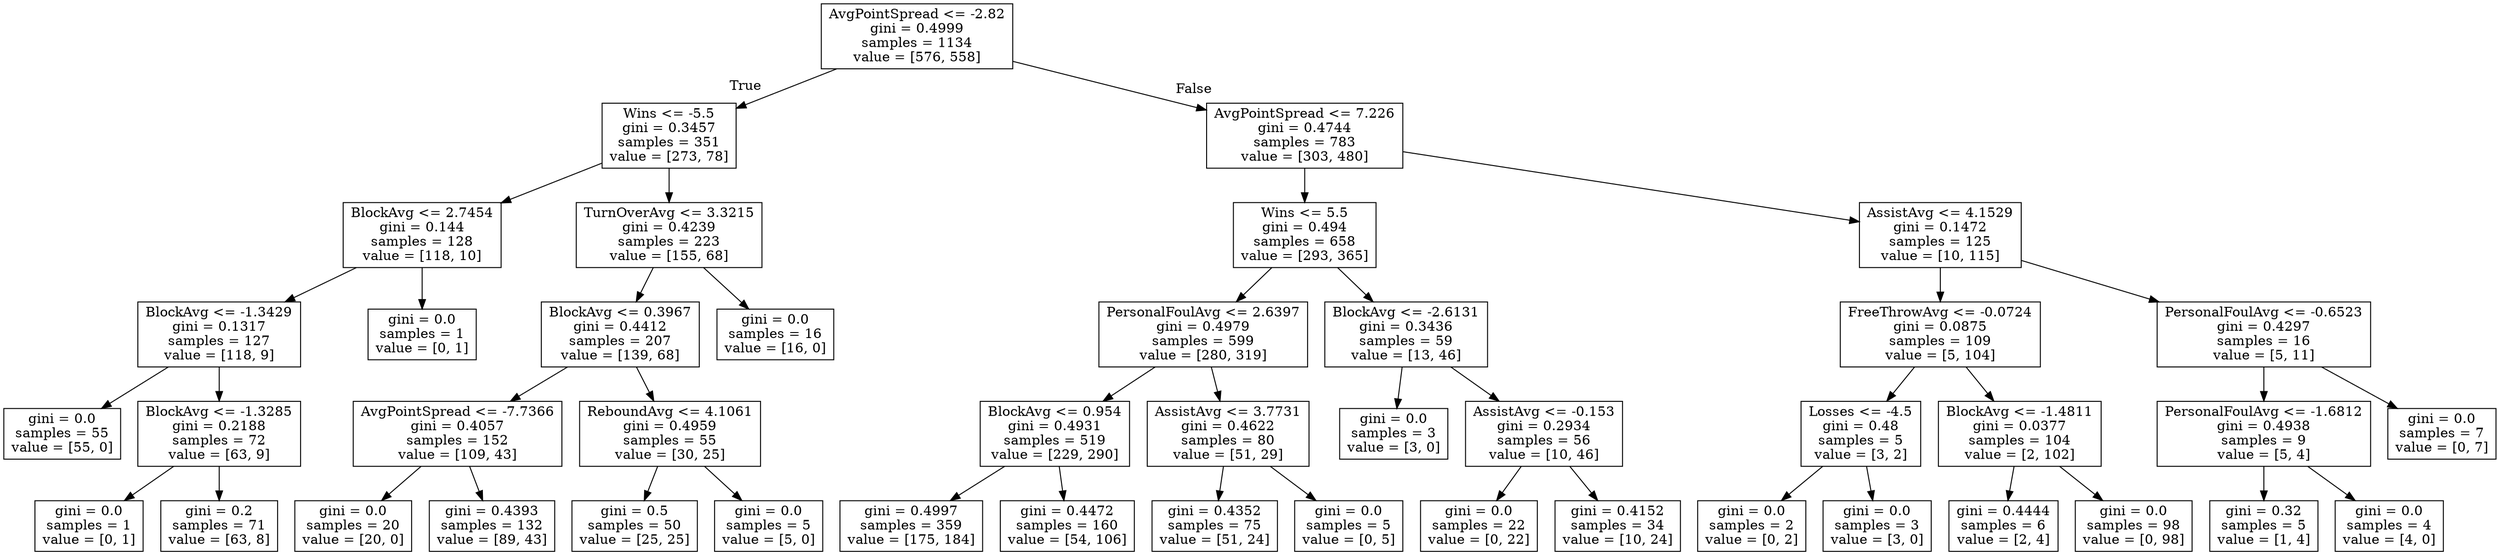 digraph Tree {
node [shape=box] ;
0 [label="AvgPointSpread <= -2.82\ngini = 0.4999\nsamples = 1134\nvalue = [576, 558]"] ;
1 [label="Wins <= -5.5\ngini = 0.3457\nsamples = 351\nvalue = [273, 78]"] ;
0 -> 1 [labeldistance=2.5, labelangle=45, headlabel="True"] ;
2 [label="BlockAvg <= 2.7454\ngini = 0.144\nsamples = 128\nvalue = [118, 10]"] ;
1 -> 2 ;
3 [label="BlockAvg <= -1.3429\ngini = 0.1317\nsamples = 127\nvalue = [118, 9]"] ;
2 -> 3 ;
4 [label="gini = 0.0\nsamples = 55\nvalue = [55, 0]"] ;
3 -> 4 ;
5 [label="BlockAvg <= -1.3285\ngini = 0.2188\nsamples = 72\nvalue = [63, 9]"] ;
3 -> 5 ;
6 [label="gini = 0.0\nsamples = 1\nvalue = [0, 1]"] ;
5 -> 6 ;
7 [label="gini = 0.2\nsamples = 71\nvalue = [63, 8]"] ;
5 -> 7 ;
8 [label="gini = 0.0\nsamples = 1\nvalue = [0, 1]"] ;
2 -> 8 ;
9 [label="TurnOverAvg <= 3.3215\ngini = 0.4239\nsamples = 223\nvalue = [155, 68]"] ;
1 -> 9 ;
10 [label="BlockAvg <= 0.3967\ngini = 0.4412\nsamples = 207\nvalue = [139, 68]"] ;
9 -> 10 ;
11 [label="AvgPointSpread <= -7.7366\ngini = 0.4057\nsamples = 152\nvalue = [109, 43]"] ;
10 -> 11 ;
12 [label="gini = 0.0\nsamples = 20\nvalue = [20, 0]"] ;
11 -> 12 ;
13 [label="gini = 0.4393\nsamples = 132\nvalue = [89, 43]"] ;
11 -> 13 ;
14 [label="ReboundAvg <= 4.1061\ngini = 0.4959\nsamples = 55\nvalue = [30, 25]"] ;
10 -> 14 ;
15 [label="gini = 0.5\nsamples = 50\nvalue = [25, 25]"] ;
14 -> 15 ;
16 [label="gini = 0.0\nsamples = 5\nvalue = [5, 0]"] ;
14 -> 16 ;
17 [label="gini = 0.0\nsamples = 16\nvalue = [16, 0]"] ;
9 -> 17 ;
18 [label="AvgPointSpread <= 7.226\ngini = 0.4744\nsamples = 783\nvalue = [303, 480]"] ;
0 -> 18 [labeldistance=2.5, labelangle=-45, headlabel="False"] ;
19 [label="Wins <= 5.5\ngini = 0.494\nsamples = 658\nvalue = [293, 365]"] ;
18 -> 19 ;
20 [label="PersonalFoulAvg <= 2.6397\ngini = 0.4979\nsamples = 599\nvalue = [280, 319]"] ;
19 -> 20 ;
21 [label="BlockAvg <= 0.954\ngini = 0.4931\nsamples = 519\nvalue = [229, 290]"] ;
20 -> 21 ;
22 [label="gini = 0.4997\nsamples = 359\nvalue = [175, 184]"] ;
21 -> 22 ;
23 [label="gini = 0.4472\nsamples = 160\nvalue = [54, 106]"] ;
21 -> 23 ;
24 [label="AssistAvg <= 3.7731\ngini = 0.4622\nsamples = 80\nvalue = [51, 29]"] ;
20 -> 24 ;
25 [label="gini = 0.4352\nsamples = 75\nvalue = [51, 24]"] ;
24 -> 25 ;
26 [label="gini = 0.0\nsamples = 5\nvalue = [0, 5]"] ;
24 -> 26 ;
27 [label="BlockAvg <= -2.6131\ngini = 0.3436\nsamples = 59\nvalue = [13, 46]"] ;
19 -> 27 ;
28 [label="gini = 0.0\nsamples = 3\nvalue = [3, 0]"] ;
27 -> 28 ;
29 [label="AssistAvg <= -0.153\ngini = 0.2934\nsamples = 56\nvalue = [10, 46]"] ;
27 -> 29 ;
30 [label="gini = 0.0\nsamples = 22\nvalue = [0, 22]"] ;
29 -> 30 ;
31 [label="gini = 0.4152\nsamples = 34\nvalue = [10, 24]"] ;
29 -> 31 ;
32 [label="AssistAvg <= 4.1529\ngini = 0.1472\nsamples = 125\nvalue = [10, 115]"] ;
18 -> 32 ;
33 [label="FreeThrowAvg <= -0.0724\ngini = 0.0875\nsamples = 109\nvalue = [5, 104]"] ;
32 -> 33 ;
34 [label="Losses <= -4.5\ngini = 0.48\nsamples = 5\nvalue = [3, 2]"] ;
33 -> 34 ;
35 [label="gini = 0.0\nsamples = 2\nvalue = [0, 2]"] ;
34 -> 35 ;
36 [label="gini = 0.0\nsamples = 3\nvalue = [3, 0]"] ;
34 -> 36 ;
37 [label="BlockAvg <= -1.4811\ngini = 0.0377\nsamples = 104\nvalue = [2, 102]"] ;
33 -> 37 ;
38 [label="gini = 0.4444\nsamples = 6\nvalue = [2, 4]"] ;
37 -> 38 ;
39 [label="gini = 0.0\nsamples = 98\nvalue = [0, 98]"] ;
37 -> 39 ;
40 [label="PersonalFoulAvg <= -0.6523\ngini = 0.4297\nsamples = 16\nvalue = [5, 11]"] ;
32 -> 40 ;
41 [label="PersonalFoulAvg <= -1.6812\ngini = 0.4938\nsamples = 9\nvalue = [5, 4]"] ;
40 -> 41 ;
42 [label="gini = 0.32\nsamples = 5\nvalue = [1, 4]"] ;
41 -> 42 ;
43 [label="gini = 0.0\nsamples = 4\nvalue = [4, 0]"] ;
41 -> 43 ;
44 [label="gini = 0.0\nsamples = 7\nvalue = [0, 7]"] ;
40 -> 44 ;
}